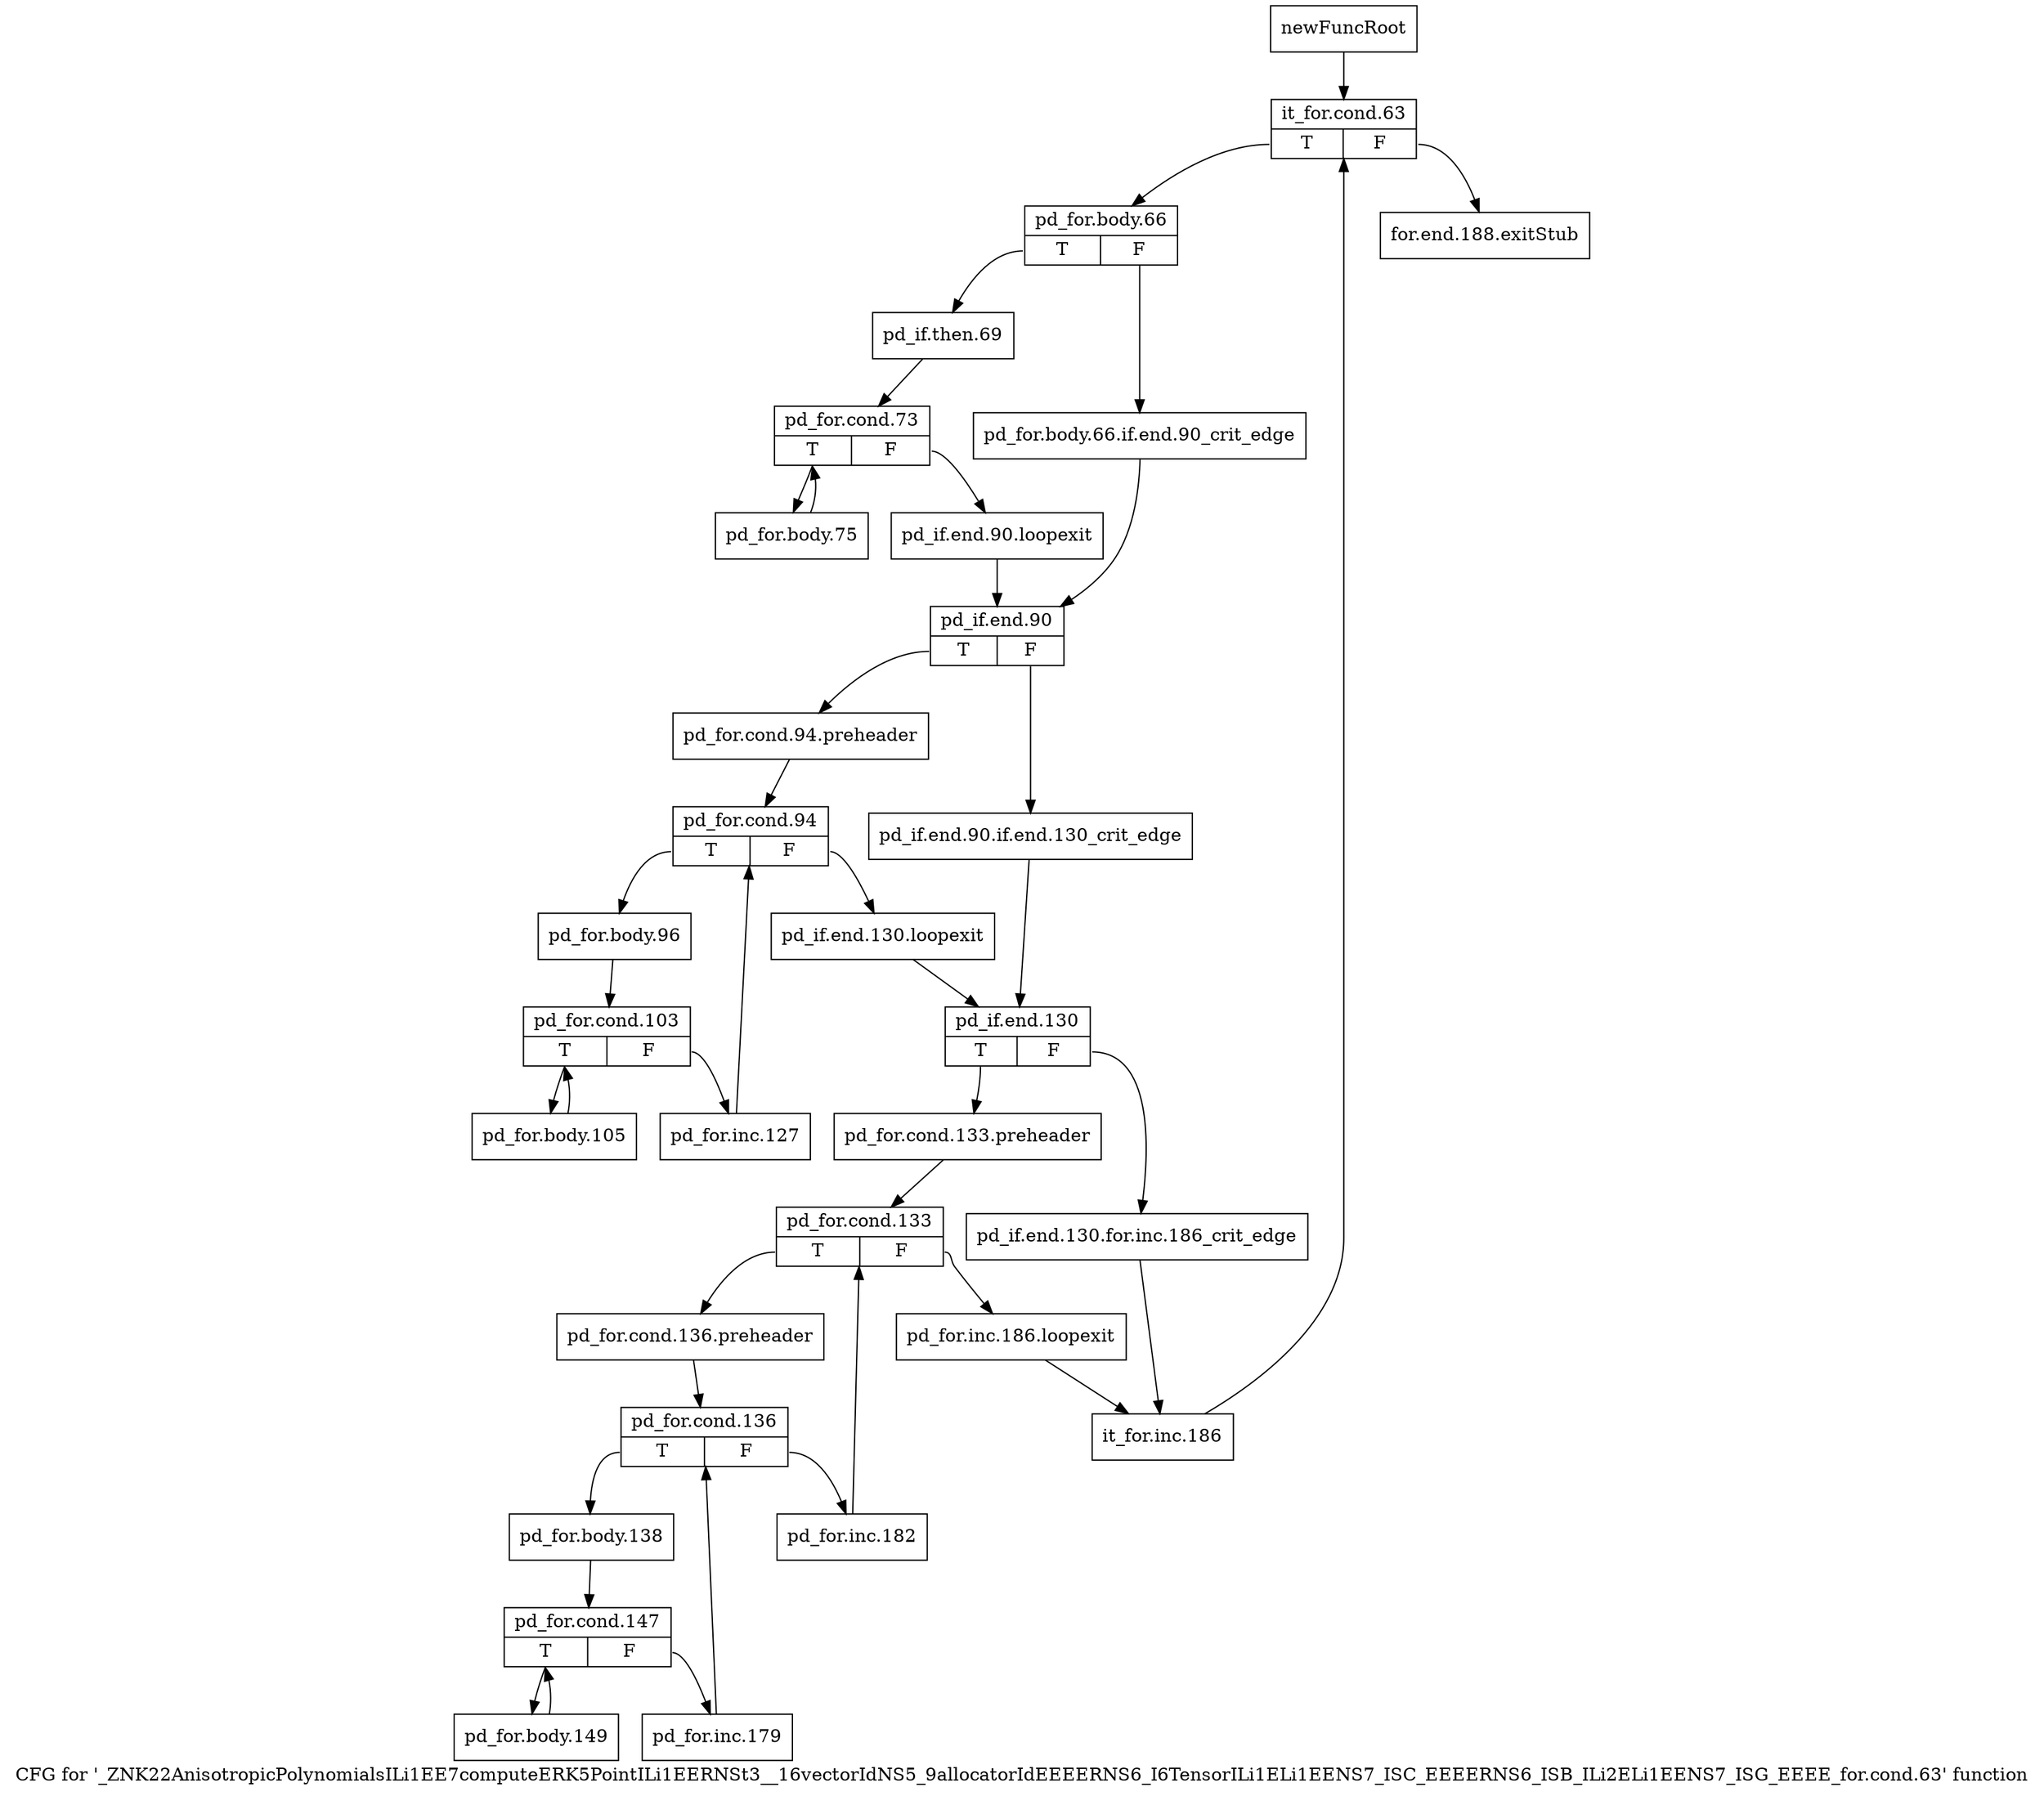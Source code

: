 digraph "CFG for '_ZNK22AnisotropicPolynomialsILi1EE7computeERK5PointILi1EERNSt3__16vectorIdNS5_9allocatorIdEEEERNS6_I6TensorILi1ELi1EENS7_ISC_EEEERNS6_ISB_ILi2ELi1EENS7_ISG_EEEE_for.cond.63' function" {
	label="CFG for '_ZNK22AnisotropicPolynomialsILi1EE7computeERK5PointILi1EERNSt3__16vectorIdNS5_9allocatorIdEEEERNS6_I6TensorILi1ELi1EENS7_ISC_EEEERNS6_ISB_ILi2ELi1EENS7_ISG_EEEE_for.cond.63' function";

	Node0x9784e60 [shape=record,label="{newFuncRoot}"];
	Node0x9784e60 -> Node0x9784f00;
	Node0x9784eb0 [shape=record,label="{for.end.188.exitStub}"];
	Node0x9784f00 [shape=record,label="{it_for.cond.63|{<s0>T|<s1>F}}"];
	Node0x9784f00:s0 -> Node0x9784f50;
	Node0x9784f00:s1 -> Node0x9784eb0;
	Node0x9784f50 [shape=record,label="{pd_for.body.66|{<s0>T|<s1>F}}"];
	Node0x9784f50:s0 -> Node0x9784ff0;
	Node0x9784f50:s1 -> Node0x9784fa0;
	Node0x9784fa0 [shape=record,label="{pd_for.body.66.if.end.90_crit_edge}"];
	Node0x9784fa0 -> Node0x97850e0;
	Node0x9784ff0 [shape=record,label="{pd_if.then.69}"];
	Node0x9784ff0 -> Node0x9785040;
	Node0x9785040 [shape=record,label="{pd_for.cond.73|{<s0>T|<s1>F}}"];
	Node0x9785040:s0 -> Node0x97857c0;
	Node0x9785040:s1 -> Node0x9785090;
	Node0x9785090 [shape=record,label="{pd_if.end.90.loopexit}"];
	Node0x9785090 -> Node0x97850e0;
	Node0x97850e0 [shape=record,label="{pd_if.end.90|{<s0>T|<s1>F}}"];
	Node0x97850e0:s0 -> Node0x9785180;
	Node0x97850e0:s1 -> Node0x9785130;
	Node0x9785130 [shape=record,label="{pd_if.end.90.if.end.130_crit_edge}"];
	Node0x9785130 -> Node0x9785270;
	Node0x9785180 [shape=record,label="{pd_for.cond.94.preheader}"];
	Node0x9785180 -> Node0x97851d0;
	Node0x97851d0 [shape=record,label="{pd_for.cond.94|{<s0>T|<s1>F}}"];
	Node0x97851d0:s0 -> Node0x9785680;
	Node0x97851d0:s1 -> Node0x9785220;
	Node0x9785220 [shape=record,label="{pd_if.end.130.loopexit}"];
	Node0x9785220 -> Node0x9785270;
	Node0x9785270 [shape=record,label="{pd_if.end.130|{<s0>T|<s1>F}}"];
	Node0x9785270:s0 -> Node0x9785310;
	Node0x9785270:s1 -> Node0x97852c0;
	Node0x97852c0 [shape=record,label="{pd_if.end.130.for.inc.186_crit_edge}"];
	Node0x97852c0 -> Node0x9785400;
	Node0x9785310 [shape=record,label="{pd_for.cond.133.preheader}"];
	Node0x9785310 -> Node0x9785360;
	Node0x9785360 [shape=record,label="{pd_for.cond.133|{<s0>T|<s1>F}}"];
	Node0x9785360:s0 -> Node0x9785450;
	Node0x9785360:s1 -> Node0x97853b0;
	Node0x97853b0 [shape=record,label="{pd_for.inc.186.loopexit}"];
	Node0x97853b0 -> Node0x9785400;
	Node0x9785400 [shape=record,label="{it_for.inc.186}"];
	Node0x9785400 -> Node0x9784f00;
	Node0x9785450 [shape=record,label="{pd_for.cond.136.preheader}"];
	Node0x9785450 -> Node0x97854a0;
	Node0x97854a0 [shape=record,label="{pd_for.cond.136|{<s0>T|<s1>F}}"];
	Node0x97854a0:s0 -> Node0x9785540;
	Node0x97854a0:s1 -> Node0x97854f0;
	Node0x97854f0 [shape=record,label="{pd_for.inc.182}"];
	Node0x97854f0 -> Node0x9785360;
	Node0x9785540 [shape=record,label="{pd_for.body.138}"];
	Node0x9785540 -> Node0x9785590;
	Node0x9785590 [shape=record,label="{pd_for.cond.147|{<s0>T|<s1>F}}"];
	Node0x9785590:s0 -> Node0x9785630;
	Node0x9785590:s1 -> Node0x97855e0;
	Node0x97855e0 [shape=record,label="{pd_for.inc.179}"];
	Node0x97855e0 -> Node0x97854a0;
	Node0x9785630 [shape=record,label="{pd_for.body.149}"];
	Node0x9785630 -> Node0x9785590;
	Node0x9785680 [shape=record,label="{pd_for.body.96}"];
	Node0x9785680 -> Node0x97856d0;
	Node0x97856d0 [shape=record,label="{pd_for.cond.103|{<s0>T|<s1>F}}"];
	Node0x97856d0:s0 -> Node0x9785770;
	Node0x97856d0:s1 -> Node0x9785720;
	Node0x9785720 [shape=record,label="{pd_for.inc.127}"];
	Node0x9785720 -> Node0x97851d0;
	Node0x9785770 [shape=record,label="{pd_for.body.105}"];
	Node0x9785770 -> Node0x97856d0;
	Node0x97857c0 [shape=record,label="{pd_for.body.75}"];
	Node0x97857c0 -> Node0x9785040;
}
